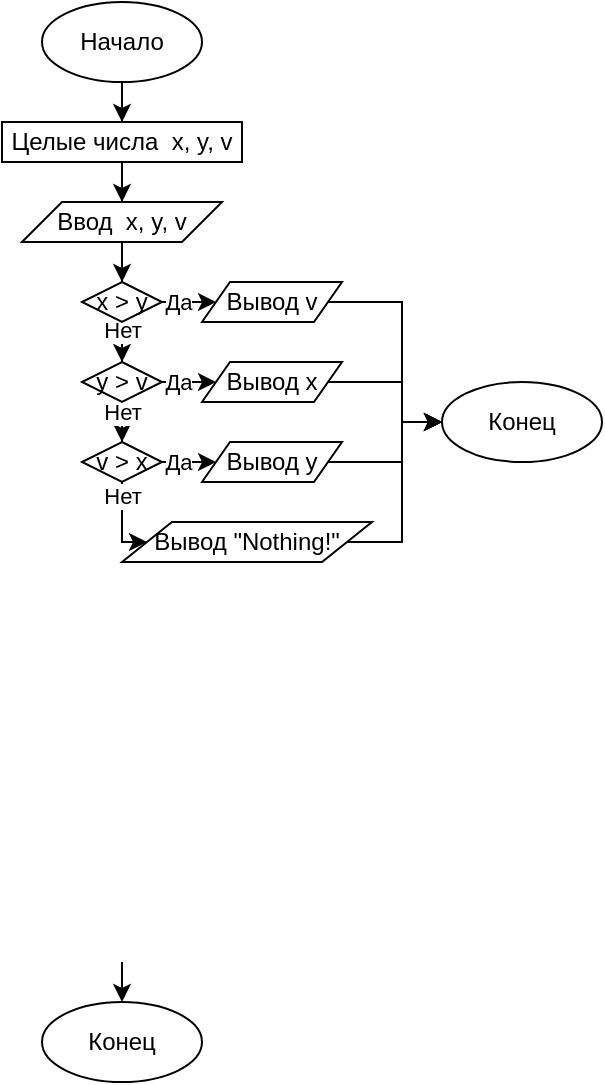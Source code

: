 <mxfile version="13.1.14" type="device"><diagram id="Hsi1N0cberL_-BoPGEi5" name="Page-1"><mxGraphModel dx="635" dy="281" grid="1" gridSize="10" guides="1" tooltips="1" connect="1" arrows="1" fold="1" page="1" pageScale="1" pageWidth="850" pageHeight="1100" math="0" shadow="0"><root><mxCell id="0"/><mxCell id="1" parent="0"/><mxCell id="LDhQOHuRyV1jIk14AgpL-7" style="edgeStyle=orthogonalEdgeStyle;rounded=0;orthogonalLoop=1;jettySize=auto;html=1;entryX=0.5;entryY=0;entryDx=0;entryDy=0;" edge="1" parent="1" source="LDhQOHuRyV1jIk14AgpL-1" target="LDhQOHuRyV1jIk14AgpL-6"><mxGeometry relative="1" as="geometry"/></mxCell><mxCell id="LDhQOHuRyV1jIk14AgpL-1" value="Начало" style="ellipse;whiteSpace=wrap;html=1;" vertex="1" parent="1"><mxGeometry x="200" y="80" width="80" height="40" as="geometry"/></mxCell><mxCell id="LDhQOHuRyV1jIk14AgpL-5" style="edgeStyle=orthogonalEdgeStyle;rounded=0;orthogonalLoop=1;jettySize=auto;html=1;entryX=0.5;entryY=0;entryDx=0;entryDy=0;" edge="1" parent="1" target="LDhQOHuRyV1jIk14AgpL-4"><mxGeometry relative="1" as="geometry"><mxPoint x="240" y="560" as="sourcePoint"/></mxGeometry></mxCell><mxCell id="LDhQOHuRyV1jIk14AgpL-4" value="Конец" style="ellipse;whiteSpace=wrap;html=1;" vertex="1" parent="1"><mxGeometry x="200" y="580" width="80" height="40" as="geometry"/></mxCell><mxCell id="LDhQOHuRyV1jIk14AgpL-13" style="edgeStyle=orthogonalEdgeStyle;rounded=0;orthogonalLoop=1;jettySize=auto;html=1;" edge="1" parent="1" source="LDhQOHuRyV1jIk14AgpL-6" target="LDhQOHuRyV1jIk14AgpL-12"><mxGeometry relative="1" as="geometry"/></mxCell><mxCell id="LDhQOHuRyV1jIk14AgpL-6" value="Целые числа&amp;nbsp; x, y, v" style="rounded=0;whiteSpace=wrap;html=1;" vertex="1" parent="1"><mxGeometry x="180" y="140" width="120" height="20" as="geometry"/></mxCell><mxCell id="LDhQOHuRyV1jIk14AgpL-16" style="edgeStyle=orthogonalEdgeStyle;rounded=0;orthogonalLoop=1;jettySize=auto;html=1;entryX=0.5;entryY=0;entryDx=0;entryDy=0;" edge="1" parent="1" source="LDhQOHuRyV1jIk14AgpL-12" target="LDhQOHuRyV1jIk14AgpL-15"><mxGeometry relative="1" as="geometry"/></mxCell><mxCell id="LDhQOHuRyV1jIk14AgpL-12" value="Ввод&amp;nbsp;&amp;nbsp;x, y, v" style="shape=parallelogram;perimeter=parallelogramPerimeter;whiteSpace=wrap;html=1;" vertex="1" parent="1"><mxGeometry x="190" y="180" width="100" height="20" as="geometry"/></mxCell><mxCell id="LDhQOHuRyV1jIk14AgpL-32" style="edgeStyle=orthogonalEdgeStyle;rounded=0;orthogonalLoop=1;jettySize=auto;html=1;entryX=0;entryY=0.5;entryDx=0;entryDy=0;" edge="1" parent="1" source="LDhQOHuRyV1jIk14AgpL-15" target="LDhQOHuRyV1jIk14AgpL-17"><mxGeometry relative="1" as="geometry"/></mxCell><mxCell id="LDhQOHuRyV1jIk14AgpL-33" value="Да" style="edgeLabel;html=1;align=center;verticalAlign=middle;resizable=0;points=[];" vertex="1" connectable="0" parent="LDhQOHuRyV1jIk14AgpL-32"><mxGeometry x="0.434" relative="1" as="geometry"><mxPoint as="offset"/></mxGeometry></mxCell><mxCell id="LDhQOHuRyV1jIk14AgpL-54" style="edgeStyle=orthogonalEdgeStyle;rounded=0;orthogonalLoop=1;jettySize=auto;html=1;entryX=0.5;entryY=0;entryDx=0;entryDy=0;" edge="1" parent="1" source="LDhQOHuRyV1jIk14AgpL-15" target="LDhQOHuRyV1jIk14AgpL-44"><mxGeometry relative="1" as="geometry"/></mxCell><mxCell id="LDhQOHuRyV1jIk14AgpL-55" value="Нет" style="edgeLabel;html=1;align=center;verticalAlign=middle;resizable=0;points=[];" vertex="1" connectable="0" parent="LDhQOHuRyV1jIk14AgpL-54"><mxGeometry x="0.487" relative="1" as="geometry"><mxPoint y="-1" as="offset"/></mxGeometry></mxCell><mxCell id="LDhQOHuRyV1jIk14AgpL-15" value="x &amp;gt; y" style="rhombus;whiteSpace=wrap;html=1;" vertex="1" parent="1"><mxGeometry x="220" y="220" width="40" height="20" as="geometry"/></mxCell><mxCell id="LDhQOHuRyV1jIk14AgpL-68" style="edgeStyle=orthogonalEdgeStyle;rounded=0;orthogonalLoop=1;jettySize=auto;html=1;entryX=0;entryY=0.5;entryDx=0;entryDy=0;" edge="1" parent="1" source="LDhQOHuRyV1jIk14AgpL-17" target="LDhQOHuRyV1jIk14AgpL-62"><mxGeometry relative="1" as="geometry"><Array as="points"><mxPoint x="380" y="230"/><mxPoint x="380" y="290"/></Array></mxGeometry></mxCell><mxCell id="LDhQOHuRyV1jIk14AgpL-17" value="Вывод v" style="shape=parallelogram;perimeter=parallelogramPerimeter;whiteSpace=wrap;html=1;" vertex="1" parent="1"><mxGeometry x="280" y="220" width="70" height="20" as="geometry"/></mxCell><mxCell id="LDhQOHuRyV1jIk14AgpL-42" style="edgeStyle=orthogonalEdgeStyle;rounded=0;orthogonalLoop=1;jettySize=auto;html=1;entryX=0;entryY=0.5;entryDx=0;entryDy=0;" edge="1" parent="1" source="LDhQOHuRyV1jIk14AgpL-44" target="LDhQOHuRyV1jIk14AgpL-45"><mxGeometry relative="1" as="geometry"/></mxCell><mxCell id="LDhQOHuRyV1jIk14AgpL-43" value="Да" style="edgeLabel;html=1;align=center;verticalAlign=middle;resizable=0;points=[];" vertex="1" connectable="0" parent="LDhQOHuRyV1jIk14AgpL-42"><mxGeometry x="0.434" relative="1" as="geometry"><mxPoint as="offset"/></mxGeometry></mxCell><mxCell id="LDhQOHuRyV1jIk14AgpL-56" style="edgeStyle=orthogonalEdgeStyle;rounded=0;orthogonalLoop=1;jettySize=auto;html=1;entryX=0.5;entryY=0;entryDx=0;entryDy=0;" edge="1" parent="1" source="LDhQOHuRyV1jIk14AgpL-44" target="LDhQOHuRyV1jIk14AgpL-48"><mxGeometry relative="1" as="geometry"/></mxCell><mxCell id="LDhQOHuRyV1jIk14AgpL-57" value="Нет" style="edgeLabel;html=1;align=center;verticalAlign=middle;resizable=0;points=[];" vertex="1" connectable="0" parent="LDhQOHuRyV1jIk14AgpL-56"><mxGeometry x="-0.823" relative="1" as="geometry"><mxPoint y="-1" as="offset"/></mxGeometry></mxCell><mxCell id="LDhQOHuRyV1jIk14AgpL-44" value="y &amp;gt; v" style="rhombus;whiteSpace=wrap;html=1;" vertex="1" parent="1"><mxGeometry x="220" y="260" width="40" height="20" as="geometry"/></mxCell><mxCell id="LDhQOHuRyV1jIk14AgpL-67" style="edgeStyle=orthogonalEdgeStyle;rounded=0;orthogonalLoop=1;jettySize=auto;html=1;entryX=0;entryY=0.5;entryDx=0;entryDy=0;" edge="1" parent="1" source="LDhQOHuRyV1jIk14AgpL-45" target="LDhQOHuRyV1jIk14AgpL-62"><mxGeometry relative="1" as="geometry"><Array as="points"><mxPoint x="380" y="270"/><mxPoint x="380" y="290"/></Array></mxGeometry></mxCell><mxCell id="LDhQOHuRyV1jIk14AgpL-45" value="Вывод x" style="shape=parallelogram;perimeter=parallelogramPerimeter;whiteSpace=wrap;html=1;" vertex="1" parent="1"><mxGeometry x="280" y="260" width="70" height="20" as="geometry"/></mxCell><mxCell id="LDhQOHuRyV1jIk14AgpL-46" style="edgeStyle=orthogonalEdgeStyle;rounded=0;orthogonalLoop=1;jettySize=auto;html=1;entryX=0;entryY=0.5;entryDx=0;entryDy=0;" edge="1" parent="1" source="LDhQOHuRyV1jIk14AgpL-48" target="LDhQOHuRyV1jIk14AgpL-49"><mxGeometry relative="1" as="geometry"/></mxCell><mxCell id="LDhQOHuRyV1jIk14AgpL-47" value="Да" style="edgeLabel;html=1;align=center;verticalAlign=middle;resizable=0;points=[];" vertex="1" connectable="0" parent="LDhQOHuRyV1jIk14AgpL-46"><mxGeometry x="0.434" relative="1" as="geometry"><mxPoint as="offset"/></mxGeometry></mxCell><mxCell id="LDhQOHuRyV1jIk14AgpL-60" style="edgeStyle=orthogonalEdgeStyle;rounded=0;orthogonalLoop=1;jettySize=auto;html=1;entryX=0;entryY=0.5;entryDx=0;entryDy=0;" edge="1" parent="1" source="LDhQOHuRyV1jIk14AgpL-48" target="LDhQOHuRyV1jIk14AgpL-53"><mxGeometry relative="1" as="geometry"><Array as="points"><mxPoint x="240" y="350"/></Array></mxGeometry></mxCell><mxCell id="LDhQOHuRyV1jIk14AgpL-61" value="Нет" style="edgeLabel;html=1;align=center;verticalAlign=middle;resizable=0;points=[];" vertex="1" connectable="0" parent="LDhQOHuRyV1jIk14AgpL-60"><mxGeometry x="-0.697" relative="1" as="geometry"><mxPoint as="offset"/></mxGeometry></mxCell><mxCell id="LDhQOHuRyV1jIk14AgpL-48" value="v &amp;gt; x" style="rhombus;whiteSpace=wrap;html=1;" vertex="1" parent="1"><mxGeometry x="220" y="300" width="40" height="20" as="geometry"/></mxCell><mxCell id="LDhQOHuRyV1jIk14AgpL-66" style="edgeStyle=orthogonalEdgeStyle;rounded=0;orthogonalLoop=1;jettySize=auto;html=1;entryX=0;entryY=0.5;entryDx=0;entryDy=0;" edge="1" parent="1" source="LDhQOHuRyV1jIk14AgpL-49" target="LDhQOHuRyV1jIk14AgpL-62"><mxGeometry relative="1" as="geometry"><Array as="points"><mxPoint x="380" y="310"/><mxPoint x="380" y="290"/></Array></mxGeometry></mxCell><mxCell id="LDhQOHuRyV1jIk14AgpL-49" value="Вывод y" style="shape=parallelogram;perimeter=parallelogramPerimeter;whiteSpace=wrap;html=1;" vertex="1" parent="1"><mxGeometry x="280" y="300" width="70" height="20" as="geometry"/></mxCell><mxCell id="LDhQOHuRyV1jIk14AgpL-69" style="edgeStyle=orthogonalEdgeStyle;rounded=0;orthogonalLoop=1;jettySize=auto;html=1;entryX=0;entryY=0.5;entryDx=0;entryDy=0;" edge="1" parent="1" source="LDhQOHuRyV1jIk14AgpL-53" target="LDhQOHuRyV1jIk14AgpL-62"><mxGeometry relative="1" as="geometry"><Array as="points"><mxPoint x="380" y="350"/><mxPoint x="380" y="290"/></Array></mxGeometry></mxCell><mxCell id="LDhQOHuRyV1jIk14AgpL-53" value="Вывод&amp;nbsp;&quot;Nothing!&quot;" style="shape=parallelogram;perimeter=parallelogramPerimeter;whiteSpace=wrap;html=1;" vertex="1" parent="1"><mxGeometry x="240" y="340" width="125" height="20" as="geometry"/></mxCell><mxCell id="LDhQOHuRyV1jIk14AgpL-62" value="Конец" style="ellipse;whiteSpace=wrap;html=1;" vertex="1" parent="1"><mxGeometry x="400" y="270" width="80" height="40" as="geometry"/></mxCell></root></mxGraphModel></diagram></mxfile>